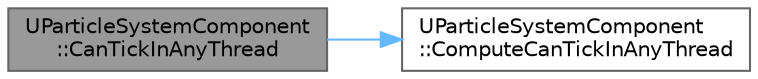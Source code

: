 digraph "UParticleSystemComponent::CanTickInAnyThread"
{
 // INTERACTIVE_SVG=YES
 // LATEX_PDF_SIZE
  bgcolor="transparent";
  edge [fontname=Helvetica,fontsize=10,labelfontname=Helvetica,labelfontsize=10];
  node [fontname=Helvetica,fontsize=10,shape=box,height=0.2,width=0.4];
  rankdir="LR";
  Node1 [id="Node000001",label="UParticleSystemComponent\l::CanTickInAnyThread",height=0.2,width=0.4,color="gray40", fillcolor="grey60", style="filled", fontcolor="black",tooltip="return true if this psys can tick in any thread"];
  Node1 -> Node2 [id="edge1_Node000001_Node000002",color="steelblue1",style="solid",tooltip=" "];
  Node2 [id="Node000002",label="UParticleSystemComponent\l::ComputeCanTickInAnyThread",height=0.2,width=0.4,color="grey40", fillcolor="white", style="filled",URL="$d9/d3e/classUParticleSystemComponent.html#a25a82ffde40dd0858624dd81cd68843c",tooltip="Decide if this psys can tick in any thread, and set bIsElligibleForAsyncTick."];
}
